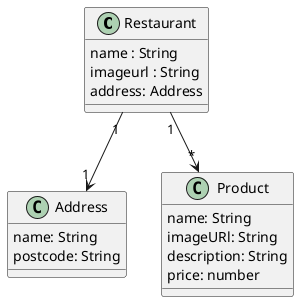 @startuml

Restaurant "1" --> "1" Address
Restaurant "1" --> "*" Product

class Restaurant {
   name : String
   imageurl : String
   address: Address
}

class Address {
    name: String
    postcode: String
}

class Product {
    name: String
    imageURl: String
    description: String
    price: number
}

@enduml
